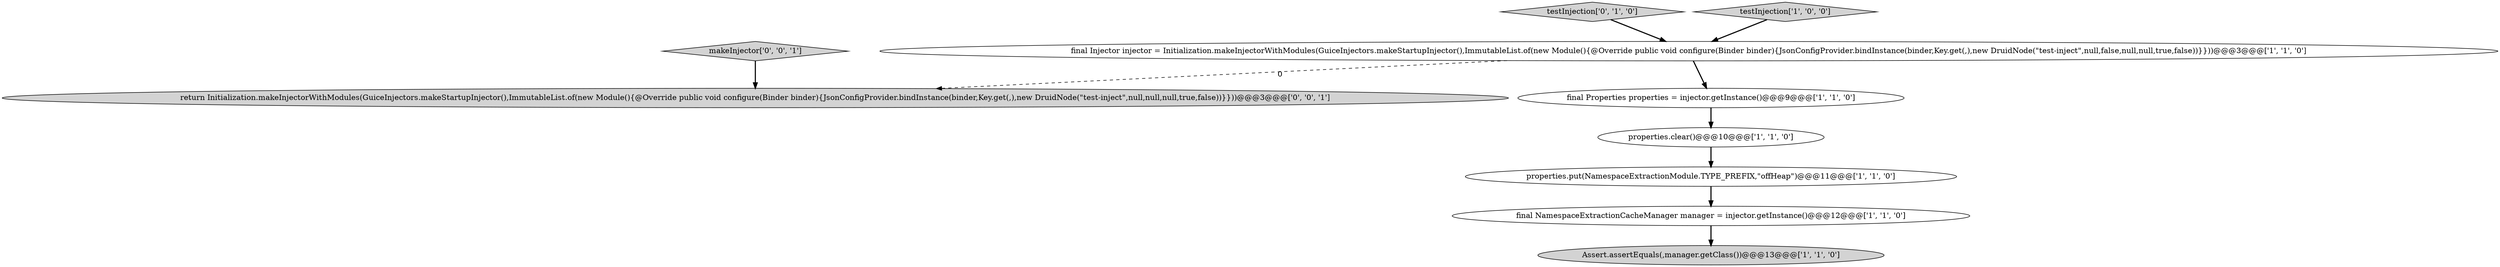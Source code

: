 digraph {
4 [style = filled, label = "final Injector injector = Initialization.makeInjectorWithModules(GuiceInjectors.makeStartupInjector(),ImmutableList.of(new Module(){@Override public void configure(Binder binder){JsonConfigProvider.bindInstance(binder,Key.get(,),new DruidNode(\"test-inject\",null,false,null,null,true,false))}}))@@@3@@@['1', '1', '0']", fillcolor = white, shape = ellipse image = "AAA0AAABBB1BBB"];
5 [style = filled, label = "properties.clear()@@@10@@@['1', '1', '0']", fillcolor = white, shape = ellipse image = "AAA0AAABBB1BBB"];
2 [style = filled, label = "final NamespaceExtractionCacheManager manager = injector.getInstance()@@@12@@@['1', '1', '0']", fillcolor = white, shape = ellipse image = "AAA0AAABBB1BBB"];
7 [style = filled, label = "testInjection['0', '1', '0']", fillcolor = lightgray, shape = diamond image = "AAA0AAABBB2BBB"];
9 [style = filled, label = "makeInjector['0', '0', '1']", fillcolor = lightgray, shape = diamond image = "AAA0AAABBB3BBB"];
8 [style = filled, label = "return Initialization.makeInjectorWithModules(GuiceInjectors.makeStartupInjector(),ImmutableList.of(new Module(){@Override public void configure(Binder binder){JsonConfigProvider.bindInstance(binder,Key.get(,),new DruidNode(\"test-inject\",null,null,null,true,false))}}))@@@3@@@['0', '0', '1']", fillcolor = lightgray, shape = ellipse image = "AAA0AAABBB3BBB"];
1 [style = filled, label = "properties.put(NamespaceExtractionModule.TYPE_PREFIX,\"offHeap\")@@@11@@@['1', '1', '0']", fillcolor = white, shape = ellipse image = "AAA0AAABBB1BBB"];
3 [style = filled, label = "final Properties properties = injector.getInstance()@@@9@@@['1', '1', '0']", fillcolor = white, shape = ellipse image = "AAA0AAABBB1BBB"];
0 [style = filled, label = "testInjection['1', '0', '0']", fillcolor = lightgray, shape = diamond image = "AAA0AAABBB1BBB"];
6 [style = filled, label = "Assert.assertEquals(,manager.getClass())@@@13@@@['1', '1', '0']", fillcolor = lightgray, shape = ellipse image = "AAA0AAABBB1BBB"];
5->1 [style = bold, label=""];
4->3 [style = bold, label=""];
1->2 [style = bold, label=""];
3->5 [style = bold, label=""];
7->4 [style = bold, label=""];
9->8 [style = bold, label=""];
0->4 [style = bold, label=""];
2->6 [style = bold, label=""];
4->8 [style = dashed, label="0"];
}
